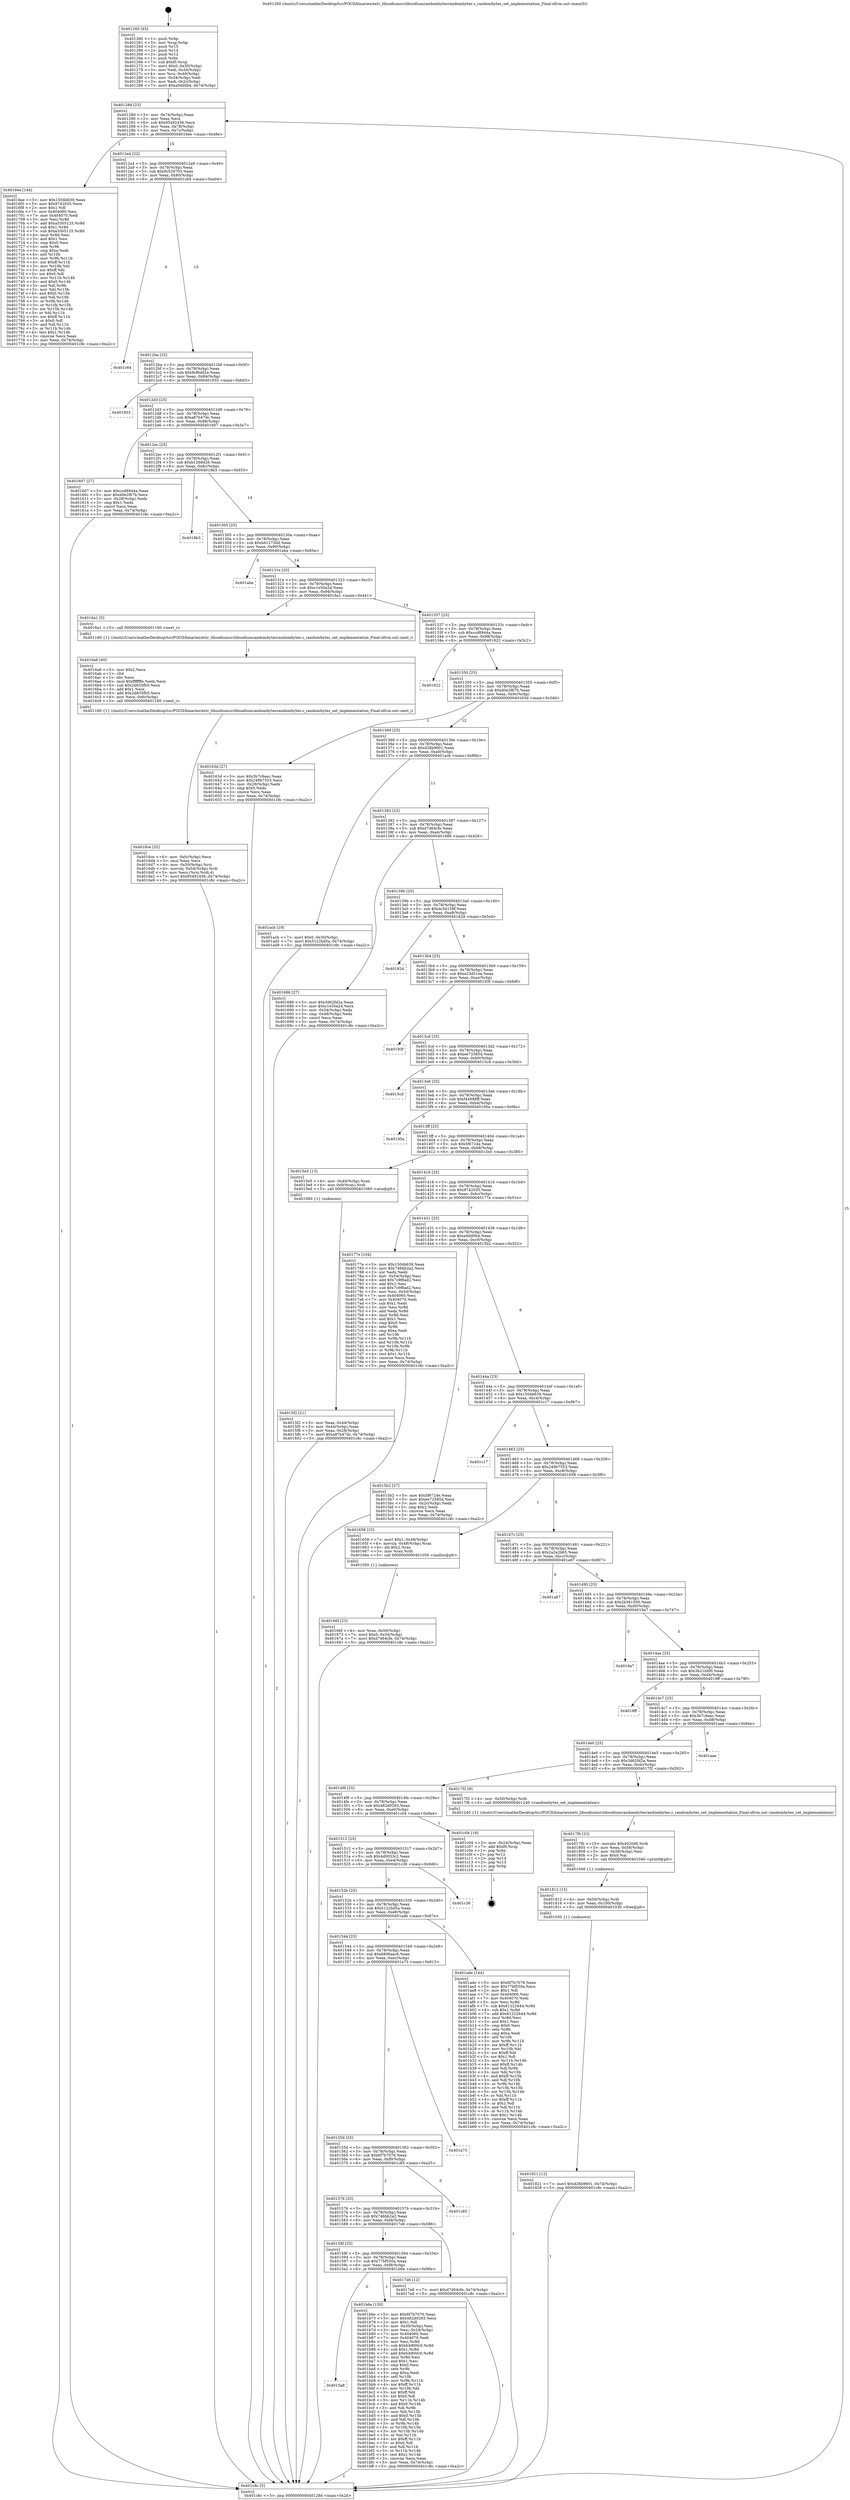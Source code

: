 digraph "0x401260" {
  label = "0x401260 (/mnt/c/Users/mathe/Desktop/tcc/POCII/binaries/extr_libsodiumsrclibsodiumrandombytesrandombytes.c_randombytes_set_implementation_Final-ollvm.out::main(0))"
  labelloc = "t"
  node[shape=record]

  Entry [label="",width=0.3,height=0.3,shape=circle,fillcolor=black,style=filled]
  "0x40128d" [label="{
     0x40128d [23]\l
     | [instrs]\l
     &nbsp;&nbsp;0x40128d \<+3\>: mov -0x74(%rbp),%eax\l
     &nbsp;&nbsp;0x401290 \<+2\>: mov %eax,%ecx\l
     &nbsp;&nbsp;0x401292 \<+6\>: sub $0x95492456,%ecx\l
     &nbsp;&nbsp;0x401298 \<+3\>: mov %eax,-0x78(%rbp)\l
     &nbsp;&nbsp;0x40129b \<+3\>: mov %ecx,-0x7c(%rbp)\l
     &nbsp;&nbsp;0x40129e \<+6\>: je 00000000004016ee \<main+0x48e\>\l
  }"]
  "0x4016ee" [label="{
     0x4016ee [144]\l
     | [instrs]\l
     &nbsp;&nbsp;0x4016ee \<+5\>: mov $0x1504b639,%eax\l
     &nbsp;&nbsp;0x4016f3 \<+5\>: mov $0x9742035,%ecx\l
     &nbsp;&nbsp;0x4016f8 \<+2\>: mov $0x1,%dl\l
     &nbsp;&nbsp;0x4016fa \<+7\>: mov 0x404060,%esi\l
     &nbsp;&nbsp;0x401701 \<+7\>: mov 0x404070,%edi\l
     &nbsp;&nbsp;0x401708 \<+3\>: mov %esi,%r8d\l
     &nbsp;&nbsp;0x40170b \<+7\>: add $0xa3305125,%r8d\l
     &nbsp;&nbsp;0x401712 \<+4\>: sub $0x1,%r8d\l
     &nbsp;&nbsp;0x401716 \<+7\>: sub $0xa3305125,%r8d\l
     &nbsp;&nbsp;0x40171d \<+4\>: imul %r8d,%esi\l
     &nbsp;&nbsp;0x401721 \<+3\>: and $0x1,%esi\l
     &nbsp;&nbsp;0x401724 \<+3\>: cmp $0x0,%esi\l
     &nbsp;&nbsp;0x401727 \<+4\>: sete %r9b\l
     &nbsp;&nbsp;0x40172b \<+3\>: cmp $0xa,%edi\l
     &nbsp;&nbsp;0x40172e \<+4\>: setl %r10b\l
     &nbsp;&nbsp;0x401732 \<+3\>: mov %r9b,%r11b\l
     &nbsp;&nbsp;0x401735 \<+4\>: xor $0xff,%r11b\l
     &nbsp;&nbsp;0x401739 \<+3\>: mov %r10b,%bl\l
     &nbsp;&nbsp;0x40173c \<+3\>: xor $0xff,%bl\l
     &nbsp;&nbsp;0x40173f \<+3\>: xor $0x0,%dl\l
     &nbsp;&nbsp;0x401742 \<+3\>: mov %r11b,%r14b\l
     &nbsp;&nbsp;0x401745 \<+4\>: and $0x0,%r14b\l
     &nbsp;&nbsp;0x401749 \<+3\>: and %dl,%r9b\l
     &nbsp;&nbsp;0x40174c \<+3\>: mov %bl,%r15b\l
     &nbsp;&nbsp;0x40174f \<+4\>: and $0x0,%r15b\l
     &nbsp;&nbsp;0x401753 \<+3\>: and %dl,%r10b\l
     &nbsp;&nbsp;0x401756 \<+3\>: or %r9b,%r14b\l
     &nbsp;&nbsp;0x401759 \<+3\>: or %r10b,%r15b\l
     &nbsp;&nbsp;0x40175c \<+3\>: xor %r15b,%r14b\l
     &nbsp;&nbsp;0x40175f \<+3\>: or %bl,%r11b\l
     &nbsp;&nbsp;0x401762 \<+4\>: xor $0xff,%r11b\l
     &nbsp;&nbsp;0x401766 \<+3\>: or $0x0,%dl\l
     &nbsp;&nbsp;0x401769 \<+3\>: and %dl,%r11b\l
     &nbsp;&nbsp;0x40176c \<+3\>: or %r11b,%r14b\l
     &nbsp;&nbsp;0x40176f \<+4\>: test $0x1,%r14b\l
     &nbsp;&nbsp;0x401773 \<+3\>: cmovne %ecx,%eax\l
     &nbsp;&nbsp;0x401776 \<+3\>: mov %eax,-0x74(%rbp)\l
     &nbsp;&nbsp;0x401779 \<+5\>: jmp 0000000000401c8c \<main+0xa2c\>\l
  }"]
  "0x4012a4" [label="{
     0x4012a4 [22]\l
     | [instrs]\l
     &nbsp;&nbsp;0x4012a4 \<+5\>: jmp 00000000004012a9 \<main+0x49\>\l
     &nbsp;&nbsp;0x4012a9 \<+3\>: mov -0x78(%rbp),%eax\l
     &nbsp;&nbsp;0x4012ac \<+5\>: sub $0x9c529703,%eax\l
     &nbsp;&nbsp;0x4012b1 \<+3\>: mov %eax,-0x80(%rbp)\l
     &nbsp;&nbsp;0x4012b4 \<+6\>: je 0000000000401c64 \<main+0xa04\>\l
  }"]
  Exit [label="",width=0.3,height=0.3,shape=circle,fillcolor=black,style=filled,peripheries=2]
  "0x401c64" [label="{
     0x401c64\l
  }", style=dashed]
  "0x4012ba" [label="{
     0x4012ba [25]\l
     | [instrs]\l
     &nbsp;&nbsp;0x4012ba \<+5\>: jmp 00000000004012bf \<main+0x5f\>\l
     &nbsp;&nbsp;0x4012bf \<+3\>: mov -0x78(%rbp),%eax\l
     &nbsp;&nbsp;0x4012c2 \<+5\>: sub $0x9cf6dd2e,%eax\l
     &nbsp;&nbsp;0x4012c7 \<+6\>: mov %eax,-0x84(%rbp)\l
     &nbsp;&nbsp;0x4012cd \<+6\>: je 0000000000401933 \<main+0x6d3\>\l
  }"]
  "0x4015a8" [label="{
     0x4015a8\l
  }", style=dashed]
  "0x401933" [label="{
     0x401933\l
  }", style=dashed]
  "0x4012d3" [label="{
     0x4012d3 [25]\l
     | [instrs]\l
     &nbsp;&nbsp;0x4012d3 \<+5\>: jmp 00000000004012d8 \<main+0x78\>\l
     &nbsp;&nbsp;0x4012d8 \<+3\>: mov -0x78(%rbp),%eax\l
     &nbsp;&nbsp;0x4012db \<+5\>: sub $0xa87b47dc,%eax\l
     &nbsp;&nbsp;0x4012e0 \<+6\>: mov %eax,-0x88(%rbp)\l
     &nbsp;&nbsp;0x4012e6 \<+6\>: je 0000000000401607 \<main+0x3a7\>\l
  }"]
  "0x401b6e" [label="{
     0x401b6e [150]\l
     | [instrs]\l
     &nbsp;&nbsp;0x401b6e \<+5\>: mov $0x6f7b7076,%eax\l
     &nbsp;&nbsp;0x401b73 \<+5\>: mov $0x482d0293,%ecx\l
     &nbsp;&nbsp;0x401b78 \<+2\>: mov $0x1,%dl\l
     &nbsp;&nbsp;0x401b7a \<+3\>: mov -0x30(%rbp),%esi\l
     &nbsp;&nbsp;0x401b7d \<+3\>: mov %esi,-0x24(%rbp)\l
     &nbsp;&nbsp;0x401b80 \<+7\>: mov 0x404060,%esi\l
     &nbsp;&nbsp;0x401b87 \<+7\>: mov 0x404070,%edi\l
     &nbsp;&nbsp;0x401b8e \<+3\>: mov %esi,%r8d\l
     &nbsp;&nbsp;0x401b91 \<+7\>: sub $0xfcb800c0,%r8d\l
     &nbsp;&nbsp;0x401b98 \<+4\>: sub $0x1,%r8d\l
     &nbsp;&nbsp;0x401b9c \<+7\>: add $0xfcb800c0,%r8d\l
     &nbsp;&nbsp;0x401ba3 \<+4\>: imul %r8d,%esi\l
     &nbsp;&nbsp;0x401ba7 \<+3\>: and $0x1,%esi\l
     &nbsp;&nbsp;0x401baa \<+3\>: cmp $0x0,%esi\l
     &nbsp;&nbsp;0x401bad \<+4\>: sete %r9b\l
     &nbsp;&nbsp;0x401bb1 \<+3\>: cmp $0xa,%edi\l
     &nbsp;&nbsp;0x401bb4 \<+4\>: setl %r10b\l
     &nbsp;&nbsp;0x401bb8 \<+3\>: mov %r9b,%r11b\l
     &nbsp;&nbsp;0x401bbb \<+4\>: xor $0xff,%r11b\l
     &nbsp;&nbsp;0x401bbf \<+3\>: mov %r10b,%bl\l
     &nbsp;&nbsp;0x401bc2 \<+3\>: xor $0xff,%bl\l
     &nbsp;&nbsp;0x401bc5 \<+3\>: xor $0x0,%dl\l
     &nbsp;&nbsp;0x401bc8 \<+3\>: mov %r11b,%r14b\l
     &nbsp;&nbsp;0x401bcb \<+4\>: and $0x0,%r14b\l
     &nbsp;&nbsp;0x401bcf \<+3\>: and %dl,%r9b\l
     &nbsp;&nbsp;0x401bd2 \<+3\>: mov %bl,%r15b\l
     &nbsp;&nbsp;0x401bd5 \<+4\>: and $0x0,%r15b\l
     &nbsp;&nbsp;0x401bd9 \<+3\>: and %dl,%r10b\l
     &nbsp;&nbsp;0x401bdc \<+3\>: or %r9b,%r14b\l
     &nbsp;&nbsp;0x401bdf \<+3\>: or %r10b,%r15b\l
     &nbsp;&nbsp;0x401be2 \<+3\>: xor %r15b,%r14b\l
     &nbsp;&nbsp;0x401be5 \<+3\>: or %bl,%r11b\l
     &nbsp;&nbsp;0x401be8 \<+4\>: xor $0xff,%r11b\l
     &nbsp;&nbsp;0x401bec \<+3\>: or $0x0,%dl\l
     &nbsp;&nbsp;0x401bef \<+3\>: and %dl,%r11b\l
     &nbsp;&nbsp;0x401bf2 \<+3\>: or %r11b,%r14b\l
     &nbsp;&nbsp;0x401bf5 \<+4\>: test $0x1,%r14b\l
     &nbsp;&nbsp;0x401bf9 \<+3\>: cmovne %ecx,%eax\l
     &nbsp;&nbsp;0x401bfc \<+3\>: mov %eax,-0x74(%rbp)\l
     &nbsp;&nbsp;0x401bff \<+5\>: jmp 0000000000401c8c \<main+0xa2c\>\l
  }"]
  "0x401607" [label="{
     0x401607 [27]\l
     | [instrs]\l
     &nbsp;&nbsp;0x401607 \<+5\>: mov $0xccd8944a,%eax\l
     &nbsp;&nbsp;0x40160c \<+5\>: mov $0xd0e2f67b,%ecx\l
     &nbsp;&nbsp;0x401611 \<+3\>: mov -0x28(%rbp),%edx\l
     &nbsp;&nbsp;0x401614 \<+3\>: cmp $0x1,%edx\l
     &nbsp;&nbsp;0x401617 \<+3\>: cmovl %ecx,%eax\l
     &nbsp;&nbsp;0x40161a \<+3\>: mov %eax,-0x74(%rbp)\l
     &nbsp;&nbsp;0x40161d \<+5\>: jmp 0000000000401c8c \<main+0xa2c\>\l
  }"]
  "0x4012ec" [label="{
     0x4012ec [25]\l
     | [instrs]\l
     &nbsp;&nbsp;0x4012ec \<+5\>: jmp 00000000004012f1 \<main+0x91\>\l
     &nbsp;&nbsp;0x4012f1 \<+3\>: mov -0x78(%rbp),%eax\l
     &nbsp;&nbsp;0x4012f4 \<+5\>: sub $0xb1268d26,%eax\l
     &nbsp;&nbsp;0x4012f9 \<+6\>: mov %eax,-0x8c(%rbp)\l
     &nbsp;&nbsp;0x4012ff \<+6\>: je 00000000004018b3 \<main+0x653\>\l
  }"]
  "0x401821" [label="{
     0x401821 [12]\l
     | [instrs]\l
     &nbsp;&nbsp;0x401821 \<+7\>: movl $0xd26b9601,-0x74(%rbp)\l
     &nbsp;&nbsp;0x401828 \<+5\>: jmp 0000000000401c8c \<main+0xa2c\>\l
  }"]
  "0x4018b3" [label="{
     0x4018b3\l
  }", style=dashed]
  "0x401305" [label="{
     0x401305 [25]\l
     | [instrs]\l
     &nbsp;&nbsp;0x401305 \<+5\>: jmp 000000000040130a \<main+0xaa\>\l
     &nbsp;&nbsp;0x40130a \<+3\>: mov -0x78(%rbp),%eax\l
     &nbsp;&nbsp;0x40130d \<+5\>: sub $0xbb1273dd,%eax\l
     &nbsp;&nbsp;0x401312 \<+6\>: mov %eax,-0x90(%rbp)\l
     &nbsp;&nbsp;0x401318 \<+6\>: je 0000000000401aba \<main+0x85a\>\l
  }"]
  "0x401812" [label="{
     0x401812 [15]\l
     | [instrs]\l
     &nbsp;&nbsp;0x401812 \<+4\>: mov -0x50(%rbp),%rdi\l
     &nbsp;&nbsp;0x401816 \<+6\>: mov %eax,-0x100(%rbp)\l
     &nbsp;&nbsp;0x40181c \<+5\>: call 0000000000401030 \<free@plt\>\l
     | [calls]\l
     &nbsp;&nbsp;0x401030 \{1\} (unknown)\l
  }"]
  "0x401aba" [label="{
     0x401aba\l
  }", style=dashed]
  "0x40131e" [label="{
     0x40131e [25]\l
     | [instrs]\l
     &nbsp;&nbsp;0x40131e \<+5\>: jmp 0000000000401323 \<main+0xc3\>\l
     &nbsp;&nbsp;0x401323 \<+3\>: mov -0x78(%rbp),%eax\l
     &nbsp;&nbsp;0x401326 \<+5\>: sub $0xc1e50a2d,%eax\l
     &nbsp;&nbsp;0x40132b \<+6\>: mov %eax,-0x94(%rbp)\l
     &nbsp;&nbsp;0x401331 \<+6\>: je 00000000004016a1 \<main+0x441\>\l
  }"]
  "0x4017fb" [label="{
     0x4017fb [23]\l
     | [instrs]\l
     &nbsp;&nbsp;0x4017fb \<+10\>: movabs $0x4020d6,%rdi\l
     &nbsp;&nbsp;0x401805 \<+3\>: mov %eax,-0x58(%rbp)\l
     &nbsp;&nbsp;0x401808 \<+3\>: mov -0x58(%rbp),%esi\l
     &nbsp;&nbsp;0x40180b \<+2\>: mov $0x0,%al\l
     &nbsp;&nbsp;0x40180d \<+5\>: call 0000000000401040 \<printf@plt\>\l
     | [calls]\l
     &nbsp;&nbsp;0x401040 \{1\} (unknown)\l
  }"]
  "0x4016a1" [label="{
     0x4016a1 [5]\l
     | [instrs]\l
     &nbsp;&nbsp;0x4016a1 \<+5\>: call 0000000000401160 \<next_i\>\l
     | [calls]\l
     &nbsp;&nbsp;0x401160 \{1\} (/mnt/c/Users/mathe/Desktop/tcc/POCII/binaries/extr_libsodiumsrclibsodiumrandombytesrandombytes.c_randombytes_set_implementation_Final-ollvm.out::next_i)\l
  }"]
  "0x401337" [label="{
     0x401337 [25]\l
     | [instrs]\l
     &nbsp;&nbsp;0x401337 \<+5\>: jmp 000000000040133c \<main+0xdc\>\l
     &nbsp;&nbsp;0x40133c \<+3\>: mov -0x78(%rbp),%eax\l
     &nbsp;&nbsp;0x40133f \<+5\>: sub $0xccd8944a,%eax\l
     &nbsp;&nbsp;0x401344 \<+6\>: mov %eax,-0x98(%rbp)\l
     &nbsp;&nbsp;0x40134a \<+6\>: je 0000000000401622 \<main+0x3c2\>\l
  }"]
  "0x40158f" [label="{
     0x40158f [25]\l
     | [instrs]\l
     &nbsp;&nbsp;0x40158f \<+5\>: jmp 0000000000401594 \<main+0x334\>\l
     &nbsp;&nbsp;0x401594 \<+3\>: mov -0x78(%rbp),%eax\l
     &nbsp;&nbsp;0x401597 \<+5\>: sub $0x77bf550a,%eax\l
     &nbsp;&nbsp;0x40159c \<+6\>: mov %eax,-0xf8(%rbp)\l
     &nbsp;&nbsp;0x4015a2 \<+6\>: je 0000000000401b6e \<main+0x90e\>\l
  }"]
  "0x401622" [label="{
     0x401622\l
  }", style=dashed]
  "0x401350" [label="{
     0x401350 [25]\l
     | [instrs]\l
     &nbsp;&nbsp;0x401350 \<+5\>: jmp 0000000000401355 \<main+0xf5\>\l
     &nbsp;&nbsp;0x401355 \<+3\>: mov -0x78(%rbp),%eax\l
     &nbsp;&nbsp;0x401358 \<+5\>: sub $0xd0e2f67b,%eax\l
     &nbsp;&nbsp;0x40135d \<+6\>: mov %eax,-0x9c(%rbp)\l
     &nbsp;&nbsp;0x401363 \<+6\>: je 000000000040163d \<main+0x3dd\>\l
  }"]
  "0x4017e6" [label="{
     0x4017e6 [12]\l
     | [instrs]\l
     &nbsp;&nbsp;0x4017e6 \<+7\>: movl $0xd7d64cfe,-0x74(%rbp)\l
     &nbsp;&nbsp;0x4017ed \<+5\>: jmp 0000000000401c8c \<main+0xa2c\>\l
  }"]
  "0x40163d" [label="{
     0x40163d [27]\l
     | [instrs]\l
     &nbsp;&nbsp;0x40163d \<+5\>: mov $0x3b7c9aec,%eax\l
     &nbsp;&nbsp;0x401642 \<+5\>: mov $0x249b7553,%ecx\l
     &nbsp;&nbsp;0x401647 \<+3\>: mov -0x28(%rbp),%edx\l
     &nbsp;&nbsp;0x40164a \<+3\>: cmp $0x0,%edx\l
     &nbsp;&nbsp;0x40164d \<+3\>: cmove %ecx,%eax\l
     &nbsp;&nbsp;0x401650 \<+3\>: mov %eax,-0x74(%rbp)\l
     &nbsp;&nbsp;0x401653 \<+5\>: jmp 0000000000401c8c \<main+0xa2c\>\l
  }"]
  "0x401369" [label="{
     0x401369 [25]\l
     | [instrs]\l
     &nbsp;&nbsp;0x401369 \<+5\>: jmp 000000000040136e \<main+0x10e\>\l
     &nbsp;&nbsp;0x40136e \<+3\>: mov -0x78(%rbp),%eax\l
     &nbsp;&nbsp;0x401371 \<+5\>: sub $0xd26b9601,%eax\l
     &nbsp;&nbsp;0x401376 \<+6\>: mov %eax,-0xa0(%rbp)\l
     &nbsp;&nbsp;0x40137c \<+6\>: je 0000000000401acb \<main+0x86b\>\l
  }"]
  "0x401576" [label="{
     0x401576 [25]\l
     | [instrs]\l
     &nbsp;&nbsp;0x401576 \<+5\>: jmp 000000000040157b \<main+0x31b\>\l
     &nbsp;&nbsp;0x40157b \<+3\>: mov -0x78(%rbp),%eax\l
     &nbsp;&nbsp;0x40157e \<+5\>: sub $0x746bb2a2,%eax\l
     &nbsp;&nbsp;0x401583 \<+6\>: mov %eax,-0xf4(%rbp)\l
     &nbsp;&nbsp;0x401589 \<+6\>: je 00000000004017e6 \<main+0x586\>\l
  }"]
  "0x401acb" [label="{
     0x401acb [19]\l
     | [instrs]\l
     &nbsp;&nbsp;0x401acb \<+7\>: movl $0x0,-0x30(%rbp)\l
     &nbsp;&nbsp;0x401ad2 \<+7\>: movl $0x5122bd5a,-0x74(%rbp)\l
     &nbsp;&nbsp;0x401ad9 \<+5\>: jmp 0000000000401c8c \<main+0xa2c\>\l
  }"]
  "0x401382" [label="{
     0x401382 [25]\l
     | [instrs]\l
     &nbsp;&nbsp;0x401382 \<+5\>: jmp 0000000000401387 \<main+0x127\>\l
     &nbsp;&nbsp;0x401387 \<+3\>: mov -0x78(%rbp),%eax\l
     &nbsp;&nbsp;0x40138a \<+5\>: sub $0xd7d64cfe,%eax\l
     &nbsp;&nbsp;0x40138f \<+6\>: mov %eax,-0xa4(%rbp)\l
     &nbsp;&nbsp;0x401395 \<+6\>: je 0000000000401686 \<main+0x426\>\l
  }"]
  "0x401c85" [label="{
     0x401c85\l
  }", style=dashed]
  "0x401686" [label="{
     0x401686 [27]\l
     | [instrs]\l
     &nbsp;&nbsp;0x401686 \<+5\>: mov $0x3d62fd2a,%eax\l
     &nbsp;&nbsp;0x40168b \<+5\>: mov $0xc1e50a2d,%ecx\l
     &nbsp;&nbsp;0x401690 \<+3\>: mov -0x54(%rbp),%edx\l
     &nbsp;&nbsp;0x401693 \<+3\>: cmp -0x48(%rbp),%edx\l
     &nbsp;&nbsp;0x401696 \<+3\>: cmovl %ecx,%eax\l
     &nbsp;&nbsp;0x401699 \<+3\>: mov %eax,-0x74(%rbp)\l
     &nbsp;&nbsp;0x40169c \<+5\>: jmp 0000000000401c8c \<main+0xa2c\>\l
  }"]
  "0x40139b" [label="{
     0x40139b [25]\l
     | [instrs]\l
     &nbsp;&nbsp;0x40139b \<+5\>: jmp 00000000004013a0 \<main+0x140\>\l
     &nbsp;&nbsp;0x4013a0 \<+3\>: mov -0x78(%rbp),%eax\l
     &nbsp;&nbsp;0x4013a3 \<+5\>: sub $0xdc5d159f,%eax\l
     &nbsp;&nbsp;0x4013a8 \<+6\>: mov %eax,-0xa8(%rbp)\l
     &nbsp;&nbsp;0x4013ae \<+6\>: je 000000000040182d \<main+0x5cd\>\l
  }"]
  "0x40155d" [label="{
     0x40155d [25]\l
     | [instrs]\l
     &nbsp;&nbsp;0x40155d \<+5\>: jmp 0000000000401562 \<main+0x302\>\l
     &nbsp;&nbsp;0x401562 \<+3\>: mov -0x78(%rbp),%eax\l
     &nbsp;&nbsp;0x401565 \<+5\>: sub $0x6f7b7076,%eax\l
     &nbsp;&nbsp;0x40156a \<+6\>: mov %eax,-0xf0(%rbp)\l
     &nbsp;&nbsp;0x401570 \<+6\>: je 0000000000401c85 \<main+0xa25\>\l
  }"]
  "0x40182d" [label="{
     0x40182d\l
  }", style=dashed]
  "0x4013b4" [label="{
     0x4013b4 [25]\l
     | [instrs]\l
     &nbsp;&nbsp;0x4013b4 \<+5\>: jmp 00000000004013b9 \<main+0x159\>\l
     &nbsp;&nbsp;0x4013b9 \<+3\>: mov -0x78(%rbp),%eax\l
     &nbsp;&nbsp;0x4013bc \<+5\>: sub $0xe23d51ee,%eax\l
     &nbsp;&nbsp;0x4013c1 \<+6\>: mov %eax,-0xac(%rbp)\l
     &nbsp;&nbsp;0x4013c7 \<+6\>: je 000000000040193f \<main+0x6df\>\l
  }"]
  "0x401a73" [label="{
     0x401a73\l
  }", style=dashed]
  "0x40193f" [label="{
     0x40193f\l
  }", style=dashed]
  "0x4013cd" [label="{
     0x4013cd [25]\l
     | [instrs]\l
     &nbsp;&nbsp;0x4013cd \<+5\>: jmp 00000000004013d2 \<main+0x172\>\l
     &nbsp;&nbsp;0x4013d2 \<+3\>: mov -0x78(%rbp),%eax\l
     &nbsp;&nbsp;0x4013d5 \<+5\>: sub $0xee72585d,%eax\l
     &nbsp;&nbsp;0x4013da \<+6\>: mov %eax,-0xb0(%rbp)\l
     &nbsp;&nbsp;0x4013e0 \<+6\>: je 00000000004015cd \<main+0x36d\>\l
  }"]
  "0x401544" [label="{
     0x401544 [25]\l
     | [instrs]\l
     &nbsp;&nbsp;0x401544 \<+5\>: jmp 0000000000401549 \<main+0x2e9\>\l
     &nbsp;&nbsp;0x401549 \<+3\>: mov -0x78(%rbp),%eax\l
     &nbsp;&nbsp;0x40154c \<+5\>: sub $0x6806aac6,%eax\l
     &nbsp;&nbsp;0x401551 \<+6\>: mov %eax,-0xec(%rbp)\l
     &nbsp;&nbsp;0x401557 \<+6\>: je 0000000000401a73 \<main+0x813\>\l
  }"]
  "0x4015cd" [label="{
     0x4015cd\l
  }", style=dashed]
  "0x4013e6" [label="{
     0x4013e6 [25]\l
     | [instrs]\l
     &nbsp;&nbsp;0x4013e6 \<+5\>: jmp 00000000004013eb \<main+0x18b\>\l
     &nbsp;&nbsp;0x4013eb \<+3\>: mov -0x78(%rbp),%eax\l
     &nbsp;&nbsp;0x4013ee \<+5\>: sub $0xf44988ff,%eax\l
     &nbsp;&nbsp;0x4013f3 \<+6\>: mov %eax,-0xb4(%rbp)\l
     &nbsp;&nbsp;0x4013f9 \<+6\>: je 000000000040195a \<main+0x6fa\>\l
  }"]
  "0x401ade" [label="{
     0x401ade [144]\l
     | [instrs]\l
     &nbsp;&nbsp;0x401ade \<+5\>: mov $0x6f7b7076,%eax\l
     &nbsp;&nbsp;0x401ae3 \<+5\>: mov $0x77bf550a,%ecx\l
     &nbsp;&nbsp;0x401ae8 \<+2\>: mov $0x1,%dl\l
     &nbsp;&nbsp;0x401aea \<+7\>: mov 0x404060,%esi\l
     &nbsp;&nbsp;0x401af1 \<+7\>: mov 0x404070,%edi\l
     &nbsp;&nbsp;0x401af8 \<+3\>: mov %esi,%r8d\l
     &nbsp;&nbsp;0x401afb \<+7\>: sub $0x81222644,%r8d\l
     &nbsp;&nbsp;0x401b02 \<+4\>: sub $0x1,%r8d\l
     &nbsp;&nbsp;0x401b06 \<+7\>: add $0x81222644,%r8d\l
     &nbsp;&nbsp;0x401b0d \<+4\>: imul %r8d,%esi\l
     &nbsp;&nbsp;0x401b11 \<+3\>: and $0x1,%esi\l
     &nbsp;&nbsp;0x401b14 \<+3\>: cmp $0x0,%esi\l
     &nbsp;&nbsp;0x401b17 \<+4\>: sete %r9b\l
     &nbsp;&nbsp;0x401b1b \<+3\>: cmp $0xa,%edi\l
     &nbsp;&nbsp;0x401b1e \<+4\>: setl %r10b\l
     &nbsp;&nbsp;0x401b22 \<+3\>: mov %r9b,%r11b\l
     &nbsp;&nbsp;0x401b25 \<+4\>: xor $0xff,%r11b\l
     &nbsp;&nbsp;0x401b29 \<+3\>: mov %r10b,%bl\l
     &nbsp;&nbsp;0x401b2c \<+3\>: xor $0xff,%bl\l
     &nbsp;&nbsp;0x401b2f \<+3\>: xor $0x1,%dl\l
     &nbsp;&nbsp;0x401b32 \<+3\>: mov %r11b,%r14b\l
     &nbsp;&nbsp;0x401b35 \<+4\>: and $0xff,%r14b\l
     &nbsp;&nbsp;0x401b39 \<+3\>: and %dl,%r9b\l
     &nbsp;&nbsp;0x401b3c \<+3\>: mov %bl,%r15b\l
     &nbsp;&nbsp;0x401b3f \<+4\>: and $0xff,%r15b\l
     &nbsp;&nbsp;0x401b43 \<+3\>: and %dl,%r10b\l
     &nbsp;&nbsp;0x401b46 \<+3\>: or %r9b,%r14b\l
     &nbsp;&nbsp;0x401b49 \<+3\>: or %r10b,%r15b\l
     &nbsp;&nbsp;0x401b4c \<+3\>: xor %r15b,%r14b\l
     &nbsp;&nbsp;0x401b4f \<+3\>: or %bl,%r11b\l
     &nbsp;&nbsp;0x401b52 \<+4\>: xor $0xff,%r11b\l
     &nbsp;&nbsp;0x401b56 \<+3\>: or $0x1,%dl\l
     &nbsp;&nbsp;0x401b59 \<+3\>: and %dl,%r11b\l
     &nbsp;&nbsp;0x401b5c \<+3\>: or %r11b,%r14b\l
     &nbsp;&nbsp;0x401b5f \<+4\>: test $0x1,%r14b\l
     &nbsp;&nbsp;0x401b63 \<+3\>: cmovne %ecx,%eax\l
     &nbsp;&nbsp;0x401b66 \<+3\>: mov %eax,-0x74(%rbp)\l
     &nbsp;&nbsp;0x401b69 \<+5\>: jmp 0000000000401c8c \<main+0xa2c\>\l
  }"]
  "0x40195a" [label="{
     0x40195a\l
  }", style=dashed]
  "0x4013ff" [label="{
     0x4013ff [25]\l
     | [instrs]\l
     &nbsp;&nbsp;0x4013ff \<+5\>: jmp 0000000000401404 \<main+0x1a4\>\l
     &nbsp;&nbsp;0x401404 \<+3\>: mov -0x78(%rbp),%eax\l
     &nbsp;&nbsp;0x401407 \<+5\>: sub $0x5f6724e,%eax\l
     &nbsp;&nbsp;0x40140c \<+6\>: mov %eax,-0xb8(%rbp)\l
     &nbsp;&nbsp;0x401412 \<+6\>: je 00000000004015e5 \<main+0x385\>\l
  }"]
  "0x40152b" [label="{
     0x40152b [25]\l
     | [instrs]\l
     &nbsp;&nbsp;0x40152b \<+5\>: jmp 0000000000401530 \<main+0x2d0\>\l
     &nbsp;&nbsp;0x401530 \<+3\>: mov -0x78(%rbp),%eax\l
     &nbsp;&nbsp;0x401533 \<+5\>: sub $0x5122bd5a,%eax\l
     &nbsp;&nbsp;0x401538 \<+6\>: mov %eax,-0xe8(%rbp)\l
     &nbsp;&nbsp;0x40153e \<+6\>: je 0000000000401ade \<main+0x87e\>\l
  }"]
  "0x4015e5" [label="{
     0x4015e5 [13]\l
     | [instrs]\l
     &nbsp;&nbsp;0x4015e5 \<+4\>: mov -0x40(%rbp),%rax\l
     &nbsp;&nbsp;0x4015e9 \<+4\>: mov 0x8(%rax),%rdi\l
     &nbsp;&nbsp;0x4015ed \<+5\>: call 0000000000401060 \<atoi@plt\>\l
     | [calls]\l
     &nbsp;&nbsp;0x401060 \{1\} (unknown)\l
  }"]
  "0x401418" [label="{
     0x401418 [25]\l
     | [instrs]\l
     &nbsp;&nbsp;0x401418 \<+5\>: jmp 000000000040141d \<main+0x1bd\>\l
     &nbsp;&nbsp;0x40141d \<+3\>: mov -0x78(%rbp),%eax\l
     &nbsp;&nbsp;0x401420 \<+5\>: sub $0x9742035,%eax\l
     &nbsp;&nbsp;0x401425 \<+6\>: mov %eax,-0xbc(%rbp)\l
     &nbsp;&nbsp;0x40142b \<+6\>: je 000000000040177e \<main+0x51e\>\l
  }"]
  "0x401c36" [label="{
     0x401c36\l
  }", style=dashed]
  "0x40177e" [label="{
     0x40177e [104]\l
     | [instrs]\l
     &nbsp;&nbsp;0x40177e \<+5\>: mov $0x1504b639,%eax\l
     &nbsp;&nbsp;0x401783 \<+5\>: mov $0x746bb2a2,%ecx\l
     &nbsp;&nbsp;0x401788 \<+2\>: xor %edx,%edx\l
     &nbsp;&nbsp;0x40178a \<+3\>: mov -0x54(%rbp),%esi\l
     &nbsp;&nbsp;0x40178d \<+6\>: add $0x7c9f8ad2,%esi\l
     &nbsp;&nbsp;0x401793 \<+3\>: add $0x1,%esi\l
     &nbsp;&nbsp;0x401796 \<+6\>: sub $0x7c9f8ad2,%esi\l
     &nbsp;&nbsp;0x40179c \<+3\>: mov %esi,-0x54(%rbp)\l
     &nbsp;&nbsp;0x40179f \<+7\>: mov 0x404060,%esi\l
     &nbsp;&nbsp;0x4017a6 \<+7\>: mov 0x404070,%edi\l
     &nbsp;&nbsp;0x4017ad \<+3\>: sub $0x1,%edx\l
     &nbsp;&nbsp;0x4017b0 \<+3\>: mov %esi,%r8d\l
     &nbsp;&nbsp;0x4017b3 \<+3\>: add %edx,%r8d\l
     &nbsp;&nbsp;0x4017b6 \<+4\>: imul %r8d,%esi\l
     &nbsp;&nbsp;0x4017ba \<+3\>: and $0x1,%esi\l
     &nbsp;&nbsp;0x4017bd \<+3\>: cmp $0x0,%esi\l
     &nbsp;&nbsp;0x4017c0 \<+4\>: sete %r9b\l
     &nbsp;&nbsp;0x4017c4 \<+3\>: cmp $0xa,%edi\l
     &nbsp;&nbsp;0x4017c7 \<+4\>: setl %r10b\l
     &nbsp;&nbsp;0x4017cb \<+3\>: mov %r9b,%r11b\l
     &nbsp;&nbsp;0x4017ce \<+3\>: and %r10b,%r11b\l
     &nbsp;&nbsp;0x4017d1 \<+3\>: xor %r10b,%r9b\l
     &nbsp;&nbsp;0x4017d4 \<+3\>: or %r9b,%r11b\l
     &nbsp;&nbsp;0x4017d7 \<+4\>: test $0x1,%r11b\l
     &nbsp;&nbsp;0x4017db \<+3\>: cmovne %ecx,%eax\l
     &nbsp;&nbsp;0x4017de \<+3\>: mov %eax,-0x74(%rbp)\l
     &nbsp;&nbsp;0x4017e1 \<+5\>: jmp 0000000000401c8c \<main+0xa2c\>\l
  }"]
  "0x401431" [label="{
     0x401431 [25]\l
     | [instrs]\l
     &nbsp;&nbsp;0x401431 \<+5\>: jmp 0000000000401436 \<main+0x1d6\>\l
     &nbsp;&nbsp;0x401436 \<+3\>: mov -0x78(%rbp),%eax\l
     &nbsp;&nbsp;0x401439 \<+5\>: sub $0xa0dd0b4,%eax\l
     &nbsp;&nbsp;0x40143e \<+6\>: mov %eax,-0xc0(%rbp)\l
     &nbsp;&nbsp;0x401444 \<+6\>: je 00000000004015b2 \<main+0x352\>\l
  }"]
  "0x401512" [label="{
     0x401512 [25]\l
     | [instrs]\l
     &nbsp;&nbsp;0x401512 \<+5\>: jmp 0000000000401517 \<main+0x2b7\>\l
     &nbsp;&nbsp;0x401517 \<+3\>: mov -0x78(%rbp),%eax\l
     &nbsp;&nbsp;0x40151a \<+5\>: sub $0x4d0033c2,%eax\l
     &nbsp;&nbsp;0x40151f \<+6\>: mov %eax,-0xe4(%rbp)\l
     &nbsp;&nbsp;0x401525 \<+6\>: je 0000000000401c36 \<main+0x9d6\>\l
  }"]
  "0x4015b2" [label="{
     0x4015b2 [27]\l
     | [instrs]\l
     &nbsp;&nbsp;0x4015b2 \<+5\>: mov $0x5f6724e,%eax\l
     &nbsp;&nbsp;0x4015b7 \<+5\>: mov $0xee72585d,%ecx\l
     &nbsp;&nbsp;0x4015bc \<+3\>: mov -0x2c(%rbp),%edx\l
     &nbsp;&nbsp;0x4015bf \<+3\>: cmp $0x2,%edx\l
     &nbsp;&nbsp;0x4015c2 \<+3\>: cmovne %ecx,%eax\l
     &nbsp;&nbsp;0x4015c5 \<+3\>: mov %eax,-0x74(%rbp)\l
     &nbsp;&nbsp;0x4015c8 \<+5\>: jmp 0000000000401c8c \<main+0xa2c\>\l
  }"]
  "0x40144a" [label="{
     0x40144a [25]\l
     | [instrs]\l
     &nbsp;&nbsp;0x40144a \<+5\>: jmp 000000000040144f \<main+0x1ef\>\l
     &nbsp;&nbsp;0x40144f \<+3\>: mov -0x78(%rbp),%eax\l
     &nbsp;&nbsp;0x401452 \<+5\>: sub $0x1504b639,%eax\l
     &nbsp;&nbsp;0x401457 \<+6\>: mov %eax,-0xc4(%rbp)\l
     &nbsp;&nbsp;0x40145d \<+6\>: je 0000000000401c17 \<main+0x9b7\>\l
  }"]
  "0x401c8c" [label="{
     0x401c8c [5]\l
     | [instrs]\l
     &nbsp;&nbsp;0x401c8c \<+5\>: jmp 000000000040128d \<main+0x2d\>\l
  }"]
  "0x401260" [label="{
     0x401260 [45]\l
     | [instrs]\l
     &nbsp;&nbsp;0x401260 \<+1\>: push %rbp\l
     &nbsp;&nbsp;0x401261 \<+3\>: mov %rsp,%rbp\l
     &nbsp;&nbsp;0x401264 \<+2\>: push %r15\l
     &nbsp;&nbsp;0x401266 \<+2\>: push %r14\l
     &nbsp;&nbsp;0x401268 \<+2\>: push %r12\l
     &nbsp;&nbsp;0x40126a \<+1\>: push %rbx\l
     &nbsp;&nbsp;0x40126b \<+7\>: sub $0xf0,%rsp\l
     &nbsp;&nbsp;0x401272 \<+7\>: movl $0x0,-0x30(%rbp)\l
     &nbsp;&nbsp;0x401279 \<+3\>: mov %edi,-0x34(%rbp)\l
     &nbsp;&nbsp;0x40127c \<+4\>: mov %rsi,-0x40(%rbp)\l
     &nbsp;&nbsp;0x401280 \<+3\>: mov -0x34(%rbp),%edi\l
     &nbsp;&nbsp;0x401283 \<+3\>: mov %edi,-0x2c(%rbp)\l
     &nbsp;&nbsp;0x401286 \<+7\>: movl $0xa0dd0b4,-0x74(%rbp)\l
  }"]
  "0x4015f2" [label="{
     0x4015f2 [21]\l
     | [instrs]\l
     &nbsp;&nbsp;0x4015f2 \<+3\>: mov %eax,-0x44(%rbp)\l
     &nbsp;&nbsp;0x4015f5 \<+3\>: mov -0x44(%rbp),%eax\l
     &nbsp;&nbsp;0x4015f8 \<+3\>: mov %eax,-0x28(%rbp)\l
     &nbsp;&nbsp;0x4015fb \<+7\>: movl $0xa87b47dc,-0x74(%rbp)\l
     &nbsp;&nbsp;0x401602 \<+5\>: jmp 0000000000401c8c \<main+0xa2c\>\l
  }"]
  "0x401c04" [label="{
     0x401c04 [19]\l
     | [instrs]\l
     &nbsp;&nbsp;0x401c04 \<+3\>: mov -0x24(%rbp),%eax\l
     &nbsp;&nbsp;0x401c07 \<+7\>: add $0xf0,%rsp\l
     &nbsp;&nbsp;0x401c0e \<+1\>: pop %rbx\l
     &nbsp;&nbsp;0x401c0f \<+2\>: pop %r12\l
     &nbsp;&nbsp;0x401c11 \<+2\>: pop %r14\l
     &nbsp;&nbsp;0x401c13 \<+2\>: pop %r15\l
     &nbsp;&nbsp;0x401c15 \<+1\>: pop %rbp\l
     &nbsp;&nbsp;0x401c16 \<+1\>: ret\l
  }"]
  "0x401c17" [label="{
     0x401c17\l
  }", style=dashed]
  "0x401463" [label="{
     0x401463 [25]\l
     | [instrs]\l
     &nbsp;&nbsp;0x401463 \<+5\>: jmp 0000000000401468 \<main+0x208\>\l
     &nbsp;&nbsp;0x401468 \<+3\>: mov -0x78(%rbp),%eax\l
     &nbsp;&nbsp;0x40146b \<+5\>: sub $0x249b7553,%eax\l
     &nbsp;&nbsp;0x401470 \<+6\>: mov %eax,-0xc8(%rbp)\l
     &nbsp;&nbsp;0x401476 \<+6\>: je 0000000000401658 \<main+0x3f8\>\l
  }"]
  "0x4014f9" [label="{
     0x4014f9 [25]\l
     | [instrs]\l
     &nbsp;&nbsp;0x4014f9 \<+5\>: jmp 00000000004014fe \<main+0x29e\>\l
     &nbsp;&nbsp;0x4014fe \<+3\>: mov -0x78(%rbp),%eax\l
     &nbsp;&nbsp;0x401501 \<+5\>: sub $0x482d0293,%eax\l
     &nbsp;&nbsp;0x401506 \<+6\>: mov %eax,-0xe0(%rbp)\l
     &nbsp;&nbsp;0x40150c \<+6\>: je 0000000000401c04 \<main+0x9a4\>\l
  }"]
  "0x401658" [label="{
     0x401658 [23]\l
     | [instrs]\l
     &nbsp;&nbsp;0x401658 \<+7\>: movl $0x1,-0x48(%rbp)\l
     &nbsp;&nbsp;0x40165f \<+4\>: movslq -0x48(%rbp),%rax\l
     &nbsp;&nbsp;0x401663 \<+4\>: shl $0x2,%rax\l
     &nbsp;&nbsp;0x401667 \<+3\>: mov %rax,%rdi\l
     &nbsp;&nbsp;0x40166a \<+5\>: call 0000000000401050 \<malloc@plt\>\l
     | [calls]\l
     &nbsp;&nbsp;0x401050 \{1\} (unknown)\l
  }"]
  "0x40147c" [label="{
     0x40147c [25]\l
     | [instrs]\l
     &nbsp;&nbsp;0x40147c \<+5\>: jmp 0000000000401481 \<main+0x221\>\l
     &nbsp;&nbsp;0x401481 \<+3\>: mov -0x78(%rbp),%eax\l
     &nbsp;&nbsp;0x401484 \<+5\>: sub $0x2a2a2b65,%eax\l
     &nbsp;&nbsp;0x401489 \<+6\>: mov %eax,-0xcc(%rbp)\l
     &nbsp;&nbsp;0x40148f \<+6\>: je 0000000000401a67 \<main+0x807\>\l
  }"]
  "0x40166f" [label="{
     0x40166f [23]\l
     | [instrs]\l
     &nbsp;&nbsp;0x40166f \<+4\>: mov %rax,-0x50(%rbp)\l
     &nbsp;&nbsp;0x401673 \<+7\>: movl $0x0,-0x54(%rbp)\l
     &nbsp;&nbsp;0x40167a \<+7\>: movl $0xd7d64cfe,-0x74(%rbp)\l
     &nbsp;&nbsp;0x401681 \<+5\>: jmp 0000000000401c8c \<main+0xa2c\>\l
  }"]
  "0x4016a6" [label="{
     0x4016a6 [40]\l
     | [instrs]\l
     &nbsp;&nbsp;0x4016a6 \<+5\>: mov $0x2,%ecx\l
     &nbsp;&nbsp;0x4016ab \<+1\>: cltd\l
     &nbsp;&nbsp;0x4016ac \<+2\>: idiv %ecx\l
     &nbsp;&nbsp;0x4016ae \<+6\>: imul $0xfffffffe,%edx,%ecx\l
     &nbsp;&nbsp;0x4016b4 \<+6\>: sub $0x2d835fb5,%ecx\l
     &nbsp;&nbsp;0x4016ba \<+3\>: add $0x1,%ecx\l
     &nbsp;&nbsp;0x4016bd \<+6\>: add $0x2d835fb5,%ecx\l
     &nbsp;&nbsp;0x4016c3 \<+6\>: mov %ecx,-0xfc(%rbp)\l
     &nbsp;&nbsp;0x4016c9 \<+5\>: call 0000000000401160 \<next_i\>\l
     | [calls]\l
     &nbsp;&nbsp;0x401160 \{1\} (/mnt/c/Users/mathe/Desktop/tcc/POCII/binaries/extr_libsodiumsrclibsodiumrandombytesrandombytes.c_randombytes_set_implementation_Final-ollvm.out::next_i)\l
  }"]
  "0x4016ce" [label="{
     0x4016ce [32]\l
     | [instrs]\l
     &nbsp;&nbsp;0x4016ce \<+6\>: mov -0xfc(%rbp),%ecx\l
     &nbsp;&nbsp;0x4016d4 \<+3\>: imul %eax,%ecx\l
     &nbsp;&nbsp;0x4016d7 \<+4\>: mov -0x50(%rbp),%rsi\l
     &nbsp;&nbsp;0x4016db \<+4\>: movslq -0x54(%rbp),%rdi\l
     &nbsp;&nbsp;0x4016df \<+3\>: mov %ecx,(%rsi,%rdi,4)\l
     &nbsp;&nbsp;0x4016e2 \<+7\>: movl $0x95492456,-0x74(%rbp)\l
     &nbsp;&nbsp;0x4016e9 \<+5\>: jmp 0000000000401c8c \<main+0xa2c\>\l
  }"]
  "0x4017f2" [label="{
     0x4017f2 [9]\l
     | [instrs]\l
     &nbsp;&nbsp;0x4017f2 \<+4\>: mov -0x50(%rbp),%rdi\l
     &nbsp;&nbsp;0x4017f6 \<+5\>: call 0000000000401240 \<randombytes_set_implementation\>\l
     | [calls]\l
     &nbsp;&nbsp;0x401240 \{1\} (/mnt/c/Users/mathe/Desktop/tcc/POCII/binaries/extr_libsodiumsrclibsodiumrandombytesrandombytes.c_randombytes_set_implementation_Final-ollvm.out::randombytes_set_implementation)\l
  }"]
  "0x401a67" [label="{
     0x401a67\l
  }", style=dashed]
  "0x401495" [label="{
     0x401495 [25]\l
     | [instrs]\l
     &nbsp;&nbsp;0x401495 \<+5\>: jmp 000000000040149a \<main+0x23a\>\l
     &nbsp;&nbsp;0x40149a \<+3\>: mov -0x78(%rbp),%eax\l
     &nbsp;&nbsp;0x40149d \<+5\>: sub $0x2b381500,%eax\l
     &nbsp;&nbsp;0x4014a2 \<+6\>: mov %eax,-0xd0(%rbp)\l
     &nbsp;&nbsp;0x4014a8 \<+6\>: je 00000000004019a7 \<main+0x747\>\l
  }"]
  "0x4014e0" [label="{
     0x4014e0 [25]\l
     | [instrs]\l
     &nbsp;&nbsp;0x4014e0 \<+5\>: jmp 00000000004014e5 \<main+0x285\>\l
     &nbsp;&nbsp;0x4014e5 \<+3\>: mov -0x78(%rbp),%eax\l
     &nbsp;&nbsp;0x4014e8 \<+5\>: sub $0x3d62fd2a,%eax\l
     &nbsp;&nbsp;0x4014ed \<+6\>: mov %eax,-0xdc(%rbp)\l
     &nbsp;&nbsp;0x4014f3 \<+6\>: je 00000000004017f2 \<main+0x592\>\l
  }"]
  "0x4019a7" [label="{
     0x4019a7\l
  }", style=dashed]
  "0x4014ae" [label="{
     0x4014ae [25]\l
     | [instrs]\l
     &nbsp;&nbsp;0x4014ae \<+5\>: jmp 00000000004014b3 \<main+0x253\>\l
     &nbsp;&nbsp;0x4014b3 \<+3\>: mov -0x78(%rbp),%eax\l
     &nbsp;&nbsp;0x4014b6 \<+5\>: sub $0x3b21b4f0,%eax\l
     &nbsp;&nbsp;0x4014bb \<+6\>: mov %eax,-0xd4(%rbp)\l
     &nbsp;&nbsp;0x4014c1 \<+6\>: je 00000000004019ff \<main+0x79f\>\l
  }"]
  "0x401aae" [label="{
     0x401aae\l
  }", style=dashed]
  "0x4019ff" [label="{
     0x4019ff\l
  }", style=dashed]
  "0x4014c7" [label="{
     0x4014c7 [25]\l
     | [instrs]\l
     &nbsp;&nbsp;0x4014c7 \<+5\>: jmp 00000000004014cc \<main+0x26c\>\l
     &nbsp;&nbsp;0x4014cc \<+3\>: mov -0x78(%rbp),%eax\l
     &nbsp;&nbsp;0x4014cf \<+5\>: sub $0x3b7c9aec,%eax\l
     &nbsp;&nbsp;0x4014d4 \<+6\>: mov %eax,-0xd8(%rbp)\l
     &nbsp;&nbsp;0x4014da \<+6\>: je 0000000000401aae \<main+0x84e\>\l
  }"]
  Entry -> "0x401260" [label=" 1"]
  "0x40128d" -> "0x4016ee" [label=" 1"]
  "0x40128d" -> "0x4012a4" [label=" 15"]
  "0x401c04" -> Exit [label=" 1"]
  "0x4012a4" -> "0x401c64" [label=" 0"]
  "0x4012a4" -> "0x4012ba" [label=" 15"]
  "0x401b6e" -> "0x401c8c" [label=" 1"]
  "0x4012ba" -> "0x401933" [label=" 0"]
  "0x4012ba" -> "0x4012d3" [label=" 15"]
  "0x40158f" -> "0x4015a8" [label=" 0"]
  "0x4012d3" -> "0x401607" [label=" 1"]
  "0x4012d3" -> "0x4012ec" [label=" 14"]
  "0x40158f" -> "0x401b6e" [label=" 1"]
  "0x4012ec" -> "0x4018b3" [label=" 0"]
  "0x4012ec" -> "0x401305" [label=" 14"]
  "0x401ade" -> "0x401c8c" [label=" 1"]
  "0x401305" -> "0x401aba" [label=" 0"]
  "0x401305" -> "0x40131e" [label=" 14"]
  "0x401acb" -> "0x401c8c" [label=" 1"]
  "0x40131e" -> "0x4016a1" [label=" 1"]
  "0x40131e" -> "0x401337" [label=" 13"]
  "0x401821" -> "0x401c8c" [label=" 1"]
  "0x401337" -> "0x401622" [label=" 0"]
  "0x401337" -> "0x401350" [label=" 13"]
  "0x401812" -> "0x401821" [label=" 1"]
  "0x401350" -> "0x40163d" [label=" 1"]
  "0x401350" -> "0x401369" [label=" 12"]
  "0x4017fb" -> "0x401812" [label=" 1"]
  "0x401369" -> "0x401acb" [label=" 1"]
  "0x401369" -> "0x401382" [label=" 11"]
  "0x4017e6" -> "0x401c8c" [label=" 1"]
  "0x401382" -> "0x401686" [label=" 2"]
  "0x401382" -> "0x40139b" [label=" 9"]
  "0x401576" -> "0x40158f" [label=" 1"]
  "0x40139b" -> "0x40182d" [label=" 0"]
  "0x40139b" -> "0x4013b4" [label=" 9"]
  "0x4017f2" -> "0x4017fb" [label=" 1"]
  "0x4013b4" -> "0x40193f" [label=" 0"]
  "0x4013b4" -> "0x4013cd" [label=" 9"]
  "0x40155d" -> "0x401576" [label=" 2"]
  "0x4013cd" -> "0x4015cd" [label=" 0"]
  "0x4013cd" -> "0x4013e6" [label=" 9"]
  "0x401576" -> "0x4017e6" [label=" 1"]
  "0x4013e6" -> "0x40195a" [label=" 0"]
  "0x4013e6" -> "0x4013ff" [label=" 9"]
  "0x401544" -> "0x40155d" [label=" 2"]
  "0x4013ff" -> "0x4015e5" [label=" 1"]
  "0x4013ff" -> "0x401418" [label=" 8"]
  "0x40155d" -> "0x401c85" [label=" 0"]
  "0x401418" -> "0x40177e" [label=" 1"]
  "0x401418" -> "0x401431" [label=" 7"]
  "0x40152b" -> "0x401544" [label=" 2"]
  "0x401431" -> "0x4015b2" [label=" 1"]
  "0x401431" -> "0x40144a" [label=" 6"]
  "0x4015b2" -> "0x401c8c" [label=" 1"]
  "0x401260" -> "0x40128d" [label=" 1"]
  "0x401c8c" -> "0x40128d" [label=" 15"]
  "0x4015e5" -> "0x4015f2" [label=" 1"]
  "0x4015f2" -> "0x401c8c" [label=" 1"]
  "0x401607" -> "0x401c8c" [label=" 1"]
  "0x40163d" -> "0x401c8c" [label=" 1"]
  "0x401544" -> "0x401a73" [label=" 0"]
  "0x40144a" -> "0x401c17" [label=" 0"]
  "0x40144a" -> "0x401463" [label=" 6"]
  "0x401512" -> "0x40152b" [label=" 3"]
  "0x401463" -> "0x401658" [label=" 1"]
  "0x401463" -> "0x40147c" [label=" 5"]
  "0x401658" -> "0x40166f" [label=" 1"]
  "0x40166f" -> "0x401c8c" [label=" 1"]
  "0x401686" -> "0x401c8c" [label=" 2"]
  "0x4016a1" -> "0x4016a6" [label=" 1"]
  "0x4016a6" -> "0x4016ce" [label=" 1"]
  "0x4016ce" -> "0x401c8c" [label=" 1"]
  "0x4016ee" -> "0x401c8c" [label=" 1"]
  "0x40177e" -> "0x401c8c" [label=" 1"]
  "0x40152b" -> "0x401ade" [label=" 1"]
  "0x40147c" -> "0x401a67" [label=" 0"]
  "0x40147c" -> "0x401495" [label=" 5"]
  "0x4014f9" -> "0x401512" [label=" 3"]
  "0x401495" -> "0x4019a7" [label=" 0"]
  "0x401495" -> "0x4014ae" [label=" 5"]
  "0x401512" -> "0x401c36" [label=" 0"]
  "0x4014ae" -> "0x4019ff" [label=" 0"]
  "0x4014ae" -> "0x4014c7" [label=" 5"]
  "0x4014e0" -> "0x4014f9" [label=" 4"]
  "0x4014c7" -> "0x401aae" [label=" 0"]
  "0x4014c7" -> "0x4014e0" [label=" 5"]
  "0x4014f9" -> "0x401c04" [label=" 1"]
  "0x4014e0" -> "0x4017f2" [label=" 1"]
}
